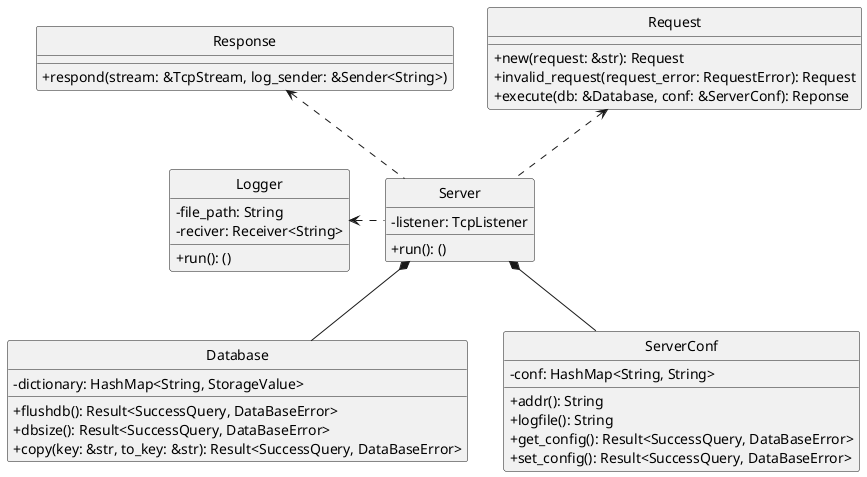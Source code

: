 @startuml
hide circles
skinparam ClassAttributeIconSize 0
hide interface fields

Class Server {
    - listener: TcpListener
    + run(): ()
}

Class Database {
    - dictionary: HashMap<String, StorageValue>
    + flushdb(): Result<SuccessQuery, DataBaseError>
    + dbsize(): Result<SuccessQuery, DataBaseError>
    + copy(key: &str, to_key: &str): Result<SuccessQuery, DataBaseError>
}

Class ServerConf {
    - conf: HashMap<String, String>
    + addr(): String
    + logfile(): String
    + get_config(): Result<SuccessQuery, DataBaseError>
    + set_config(): Result<SuccessQuery, DataBaseError>
}

Class Logger {
    - file_path: String
    - reciver: Receiver<String>
    + run(): ()
}

Class Request {
    + new(request: &str): Request
    + invalid_request(request_error: RequestError): Request
    + execute(db: &Database, conf: &ServerConf): Reponse
}

Class Response {
    + respond(stream: &TcpStream, log_sender: &Sender<String>)
}

Server *-- Database
Server *-- ServerConf
Server .left.> Logger
Server .up.> Request
Server .up.> Response

@enduml
